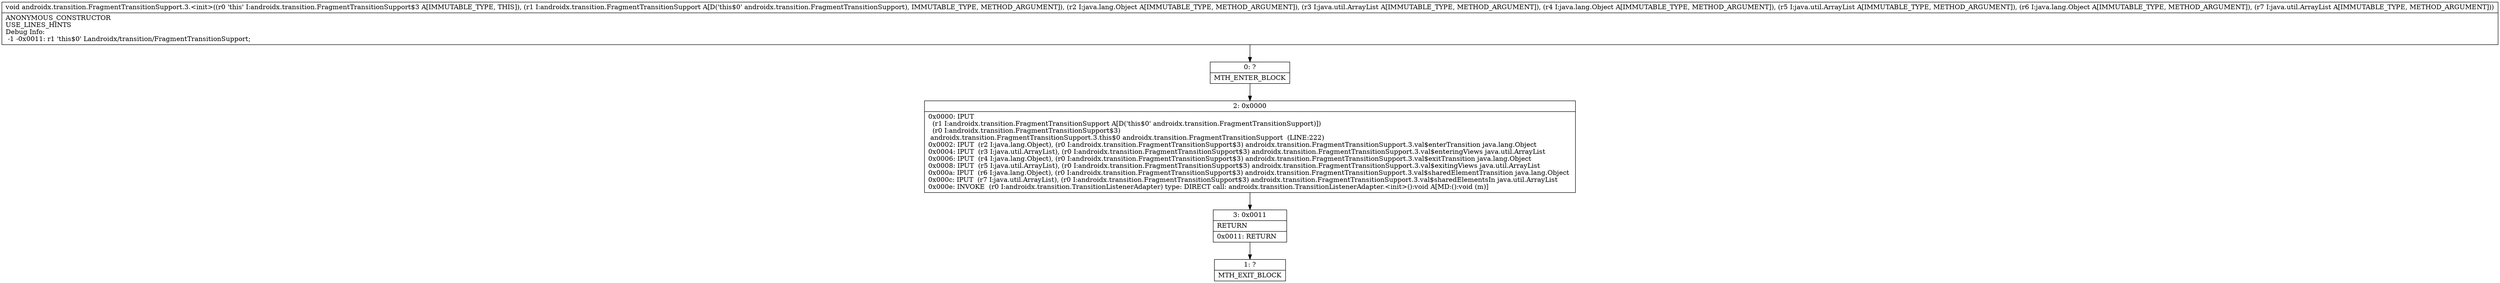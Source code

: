 digraph "CFG forandroidx.transition.FragmentTransitionSupport.3.\<init\>(Landroidx\/transition\/FragmentTransitionSupport;Ljava\/lang\/Object;Ljava\/util\/ArrayList;Ljava\/lang\/Object;Ljava\/util\/ArrayList;Ljava\/lang\/Object;Ljava\/util\/ArrayList;)V" {
Node_0 [shape=record,label="{0\:\ ?|MTH_ENTER_BLOCK\l}"];
Node_2 [shape=record,label="{2\:\ 0x0000|0x0000: IPUT  \l  (r1 I:androidx.transition.FragmentTransitionSupport A[D('this$0' androidx.transition.FragmentTransitionSupport)])\l  (r0 I:androidx.transition.FragmentTransitionSupport$3)\l androidx.transition.FragmentTransitionSupport.3.this$0 androidx.transition.FragmentTransitionSupport  (LINE:222)\l0x0002: IPUT  (r2 I:java.lang.Object), (r0 I:androidx.transition.FragmentTransitionSupport$3) androidx.transition.FragmentTransitionSupport.3.val$enterTransition java.lang.Object \l0x0004: IPUT  (r3 I:java.util.ArrayList), (r0 I:androidx.transition.FragmentTransitionSupport$3) androidx.transition.FragmentTransitionSupport.3.val$enteringViews java.util.ArrayList \l0x0006: IPUT  (r4 I:java.lang.Object), (r0 I:androidx.transition.FragmentTransitionSupport$3) androidx.transition.FragmentTransitionSupport.3.val$exitTransition java.lang.Object \l0x0008: IPUT  (r5 I:java.util.ArrayList), (r0 I:androidx.transition.FragmentTransitionSupport$3) androidx.transition.FragmentTransitionSupport.3.val$exitingViews java.util.ArrayList \l0x000a: IPUT  (r6 I:java.lang.Object), (r0 I:androidx.transition.FragmentTransitionSupport$3) androidx.transition.FragmentTransitionSupport.3.val$sharedElementTransition java.lang.Object \l0x000c: IPUT  (r7 I:java.util.ArrayList), (r0 I:androidx.transition.FragmentTransitionSupport$3) androidx.transition.FragmentTransitionSupport.3.val$sharedElementsIn java.util.ArrayList \l0x000e: INVOKE  (r0 I:androidx.transition.TransitionListenerAdapter) type: DIRECT call: androidx.transition.TransitionListenerAdapter.\<init\>():void A[MD:():void (m)]\l}"];
Node_3 [shape=record,label="{3\:\ 0x0011|RETURN\l|0x0011: RETURN   \l}"];
Node_1 [shape=record,label="{1\:\ ?|MTH_EXIT_BLOCK\l}"];
MethodNode[shape=record,label="{void androidx.transition.FragmentTransitionSupport.3.\<init\>((r0 'this' I:androidx.transition.FragmentTransitionSupport$3 A[IMMUTABLE_TYPE, THIS]), (r1 I:androidx.transition.FragmentTransitionSupport A[D('this$0' androidx.transition.FragmentTransitionSupport), IMMUTABLE_TYPE, METHOD_ARGUMENT]), (r2 I:java.lang.Object A[IMMUTABLE_TYPE, METHOD_ARGUMENT]), (r3 I:java.util.ArrayList A[IMMUTABLE_TYPE, METHOD_ARGUMENT]), (r4 I:java.lang.Object A[IMMUTABLE_TYPE, METHOD_ARGUMENT]), (r5 I:java.util.ArrayList A[IMMUTABLE_TYPE, METHOD_ARGUMENT]), (r6 I:java.lang.Object A[IMMUTABLE_TYPE, METHOD_ARGUMENT]), (r7 I:java.util.ArrayList A[IMMUTABLE_TYPE, METHOD_ARGUMENT]))  | ANONYMOUS_CONSTRUCTOR\lUSE_LINES_HINTS\lDebug Info:\l  \-1 \-0x0011: r1 'this$0' Landroidx\/transition\/FragmentTransitionSupport;\l}"];
MethodNode -> Node_0;Node_0 -> Node_2;
Node_2 -> Node_3;
Node_3 -> Node_1;
}

